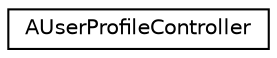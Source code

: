 digraph G
{
  edge [fontname="Helvetica",fontsize="10",labelfontname="Helvetica",labelfontsize="10"];
  node [fontname="Helvetica",fontsize="10",shape=record];
  rankdir="LR";
  Node1 [label="AUserProfileController",height=0.2,width=0.4,color="black", fillcolor="white", style="filled",URL="$interface_a_user_profile_controller.html"];
}
